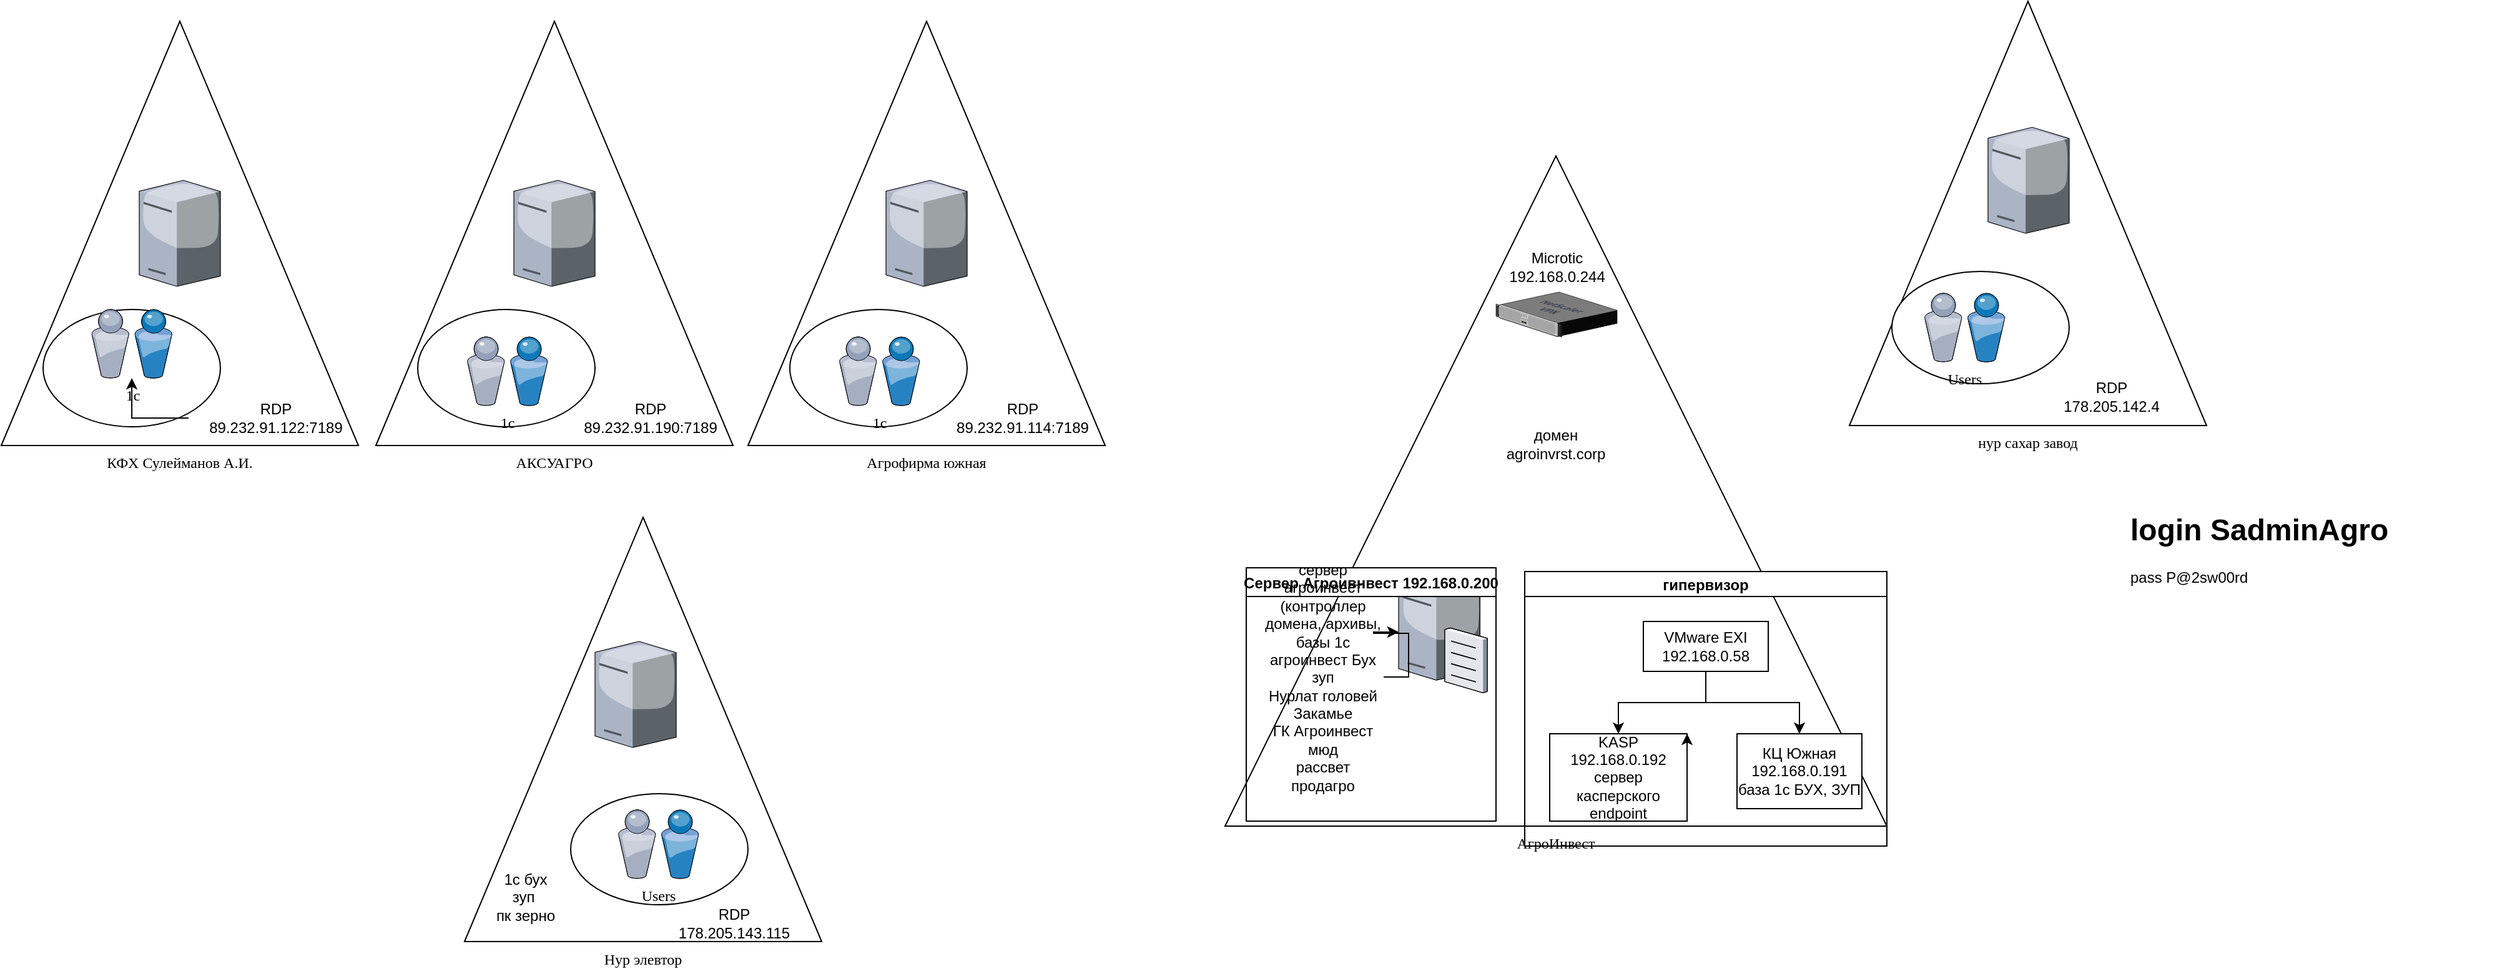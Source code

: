 <mxfile version="16.5.3" type="github">
  <diagram name="Page-1" id="822b0af5-4adb-64df-f703-e8dfc1f81529">
    <mxGraphModel dx="1455" dy="804" grid="1" gridSize="10" guides="1" tooltips="1" connect="1" arrows="1" fold="1" page="1" pageScale="1" pageWidth="1100" pageHeight="850" background="none" math="0" shadow="0">
      <root>
        <mxCell id="0" />
        <mxCell id="1" parent="0" />
        <mxCell id="7d933b09d9755ecc-14" value="АгроИнвест" style="triangle;whiteSpace=wrap;html=1;rounded=0;shadow=0;comic=0;strokeWidth=1;fontFamily=Verdana;direction=north;labelPosition=center;verticalLabelPosition=bottom;align=center;verticalAlign=top;" parent="1" vertex="1">
          <mxGeometry x="1080" y="200" width="530" height="537" as="geometry" />
        </mxCell>
        <mxCell id="7d933b09d9755ecc-12" value="АКСУАГРО" style="triangle;whiteSpace=wrap;html=1;rounded=0;shadow=0;comic=0;strokeWidth=1;fontFamily=Verdana;direction=north;labelPosition=center;verticalLabelPosition=bottom;align=center;verticalAlign=top;" parent="1" vertex="1">
          <mxGeometry x="400" y="92" width="286" height="340" as="geometry" />
        </mxCell>
        <mxCell id="7d933b09d9755ecc-13" value="" style="ellipse;whiteSpace=wrap;html=1;rounded=0;shadow=0;comic=0;strokeWidth=1;fontFamily=Verdana;" parent="1" vertex="1">
          <mxGeometry x="433.5" y="323" width="142" height="94" as="geometry" />
        </mxCell>
        <mxCell id="7d933b09d9755ecc-5" value="" style="verticalLabelPosition=bottom;aspect=fixed;html=1;verticalAlign=top;strokeColor=none;shape=mxgraph.citrix.file_server;rounded=0;shadow=0;comic=0;fontFamily=Verdana;" parent="1" vertex="1">
          <mxGeometry x="1219" y="533" width="71" height="97" as="geometry" />
        </mxCell>
        <mxCell id="7d933b09d9755ecc-6" value="1с&lt;br&gt;" style="verticalLabelPosition=bottom;aspect=fixed;html=1;verticalAlign=top;strokeColor=none;shape=mxgraph.citrix.users;rounded=0;shadow=0;comic=0;fontFamily=Verdana;" parent="1" vertex="1">
          <mxGeometry x="473" y="345" width="64.5" height="55" as="geometry" />
        </mxCell>
        <mxCell id="7d933b09d9755ecc-9" value="" style="verticalLabelPosition=bottom;aspect=fixed;html=1;verticalAlign=top;strokeColor=none;shape=mxgraph.citrix.tower_server;rounded=0;shadow=0;comic=0;fontFamily=Verdana;" parent="1" vertex="1">
          <mxGeometry x="510.5" y="219.5" width="65" height="85" as="geometry" />
        </mxCell>
        <mxCell id="7d933b09d9755ecc-18" value="нур сахар завод&lt;br&gt;" style="triangle;whiteSpace=wrap;html=1;rounded=0;shadow=0;comic=0;strokeWidth=1;fontFamily=Verdana;direction=north;labelPosition=center;verticalLabelPosition=bottom;align=center;verticalAlign=top;" parent="1" vertex="1">
          <mxGeometry x="1580" y="76" width="286" height="340" as="geometry" />
        </mxCell>
        <mxCell id="7d933b09d9755ecc-19" value="" style="ellipse;whiteSpace=wrap;html=1;rounded=0;shadow=0;comic=0;strokeWidth=1;fontFamily=Verdana;" parent="1" vertex="1">
          <mxGeometry x="1614" y="292.5" width="142" height="90" as="geometry" />
        </mxCell>
        <mxCell id="7d933b09d9755ecc-20" value="Users" style="verticalLabelPosition=bottom;aspect=fixed;html=1;verticalAlign=top;strokeColor=none;shape=mxgraph.citrix.users;rounded=0;shadow=0;comic=0;fontFamily=Verdana;" parent="1" vertex="1">
          <mxGeometry x="1640" y="310" width="64.5" height="55" as="geometry" />
        </mxCell>
        <mxCell id="7d933b09d9755ecc-21" value="" style="verticalLabelPosition=bottom;aspect=fixed;html=1;verticalAlign=top;strokeColor=none;shape=mxgraph.citrix.tower_server;rounded=0;shadow=0;comic=0;fontFamily=Verdana;" parent="1" vertex="1">
          <mxGeometry x="1691" y="177" width="65" height="85" as="geometry" />
        </mxCell>
        <mxCell id="7d933b09d9755ecc-31" value="Нур элевтор" style="triangle;whiteSpace=wrap;html=1;rounded=0;shadow=0;comic=0;strokeWidth=1;fontFamily=Verdana;direction=north;labelPosition=center;verticalLabelPosition=bottom;align=center;verticalAlign=top;" parent="1" vertex="1">
          <mxGeometry x="471" y="489.5" width="286" height="340" as="geometry" />
        </mxCell>
        <mxCell id="7d933b09d9755ecc-32" value="" style="ellipse;whiteSpace=wrap;html=1;rounded=0;shadow=0;comic=0;strokeWidth=1;fontFamily=Verdana;" parent="1" vertex="1">
          <mxGeometry x="556" y="711" width="142" height="89" as="geometry" />
        </mxCell>
        <mxCell id="7d933b09d9755ecc-33" value="Users" style="verticalLabelPosition=bottom;aspect=fixed;html=1;verticalAlign=top;strokeColor=none;shape=mxgraph.citrix.users;rounded=0;shadow=0;comic=0;fontFamily=Verdana;" parent="1" vertex="1">
          <mxGeometry x="594" y="724" width="64.5" height="55" as="geometry" />
        </mxCell>
        <mxCell id="7d933b09d9755ecc-34" value="" style="verticalLabelPosition=bottom;aspect=fixed;html=1;verticalAlign=top;strokeColor=none;shape=mxgraph.citrix.tower_server;rounded=0;shadow=0;comic=0;fontFamily=Verdana;" parent="1" vertex="1">
          <mxGeometry x="575.5" y="589" width="65" height="85" as="geometry" />
        </mxCell>
        <mxCell id="FzbhmMPE28zbG0T219BD-1" value="RDP &lt;br&gt;89.232.91.190:7189" style="text;html=1;strokeColor=none;fillColor=none;align=center;verticalAlign=middle;whiteSpace=wrap;rounded=0;" vertex="1" parent="1">
          <mxGeometry x="550" y="395" width="140" height="30" as="geometry" />
        </mxCell>
        <mxCell id="FzbhmMPE28zbG0T219BD-2" value="Агрофирма южная" style="triangle;whiteSpace=wrap;html=1;rounded=0;shadow=0;comic=0;strokeWidth=1;fontFamily=Verdana;direction=north;labelPosition=center;verticalLabelPosition=bottom;align=center;verticalAlign=top;" vertex="1" parent="1">
          <mxGeometry x="698" y="92" width="286" height="340" as="geometry" />
        </mxCell>
        <mxCell id="FzbhmMPE28zbG0T219BD-3" value="" style="ellipse;whiteSpace=wrap;html=1;rounded=0;shadow=0;comic=0;strokeWidth=1;fontFamily=Verdana;" vertex="1" parent="1">
          <mxGeometry x="731.5" y="323" width="142" height="94" as="geometry" />
        </mxCell>
        <mxCell id="FzbhmMPE28zbG0T219BD-4" value="1с&lt;br&gt;" style="verticalLabelPosition=bottom;aspect=fixed;html=1;verticalAlign=top;strokeColor=none;shape=mxgraph.citrix.users;rounded=0;shadow=0;comic=0;fontFamily=Verdana;" vertex="1" parent="1">
          <mxGeometry x="771" y="345" width="64.5" height="55" as="geometry" />
        </mxCell>
        <mxCell id="FzbhmMPE28zbG0T219BD-5" value="" style="verticalLabelPosition=bottom;aspect=fixed;html=1;verticalAlign=top;strokeColor=none;shape=mxgraph.citrix.tower_server;rounded=0;shadow=0;comic=0;fontFamily=Verdana;" vertex="1" parent="1">
          <mxGeometry x="808.5" y="219.5" width="65" height="85" as="geometry" />
        </mxCell>
        <mxCell id="FzbhmMPE28zbG0T219BD-6" value="RDP &lt;br&gt;89.232.91.114:7189" style="text;html=1;strokeColor=none;fillColor=none;align=center;verticalAlign=middle;whiteSpace=wrap;rounded=0;" vertex="1" parent="1">
          <mxGeometry x="848" y="395" width="140" height="30" as="geometry" />
        </mxCell>
        <mxCell id="FzbhmMPE28zbG0T219BD-7" value="КФХ Сулейманов А.И.&lt;br&gt;&lt;br&gt;" style="triangle;whiteSpace=wrap;html=1;rounded=0;shadow=0;comic=0;strokeWidth=1;fontFamily=Verdana;direction=north;labelPosition=center;verticalLabelPosition=bottom;align=center;verticalAlign=top;" vertex="1" parent="1">
          <mxGeometry x="100" y="92" width="286" height="340" as="geometry" />
        </mxCell>
        <mxCell id="FzbhmMPE28zbG0T219BD-8" value="" style="ellipse;whiteSpace=wrap;html=1;rounded=0;shadow=0;comic=0;strokeWidth=1;fontFamily=Verdana;" vertex="1" parent="1">
          <mxGeometry x="133.5" y="323" width="142" height="94" as="geometry" />
        </mxCell>
        <mxCell id="FzbhmMPE28zbG0T219BD-9" value="1с&lt;br&gt;" style="verticalLabelPosition=bottom;aspect=fixed;html=1;verticalAlign=top;strokeColor=none;shape=mxgraph.citrix.users;rounded=0;shadow=0;comic=0;fontFamily=Verdana;" vertex="1" parent="1">
          <mxGeometry x="172.25" y="323" width="64.5" height="55" as="geometry" />
        </mxCell>
        <mxCell id="FzbhmMPE28zbG0T219BD-10" value="" style="verticalLabelPosition=bottom;aspect=fixed;html=1;verticalAlign=top;strokeColor=none;shape=mxgraph.citrix.tower_server;rounded=0;shadow=0;comic=0;fontFamily=Verdana;" vertex="1" parent="1">
          <mxGeometry x="210.5" y="219.5" width="65" height="85" as="geometry" />
        </mxCell>
        <mxCell id="FzbhmMPE28zbG0T219BD-27" value="" style="edgeStyle=orthogonalEdgeStyle;rounded=0;orthogonalLoop=1;jettySize=auto;html=1;" edge="1" parent="1" source="FzbhmMPE28zbG0T219BD-11" target="FzbhmMPE28zbG0T219BD-9">
          <mxGeometry relative="1" as="geometry" />
        </mxCell>
        <mxCell id="FzbhmMPE28zbG0T219BD-11" value="RDP &lt;br&gt;89.232.91.122:7189" style="text;html=1;strokeColor=none;fillColor=none;align=center;verticalAlign=middle;whiteSpace=wrap;rounded=0;" vertex="1" parent="1">
          <mxGeometry x="250" y="395" width="140" height="30" as="geometry" />
        </mxCell>
        <mxCell id="FzbhmMPE28zbG0T219BD-12" value="гипервизор" style="swimlane;startSize=20;horizontal=1;childLayout=treeLayout;horizontalTree=0;resizable=0;containerType=tree;" vertex="1" parent="1">
          <mxGeometry x="1320" y="533" width="290" height="220" as="geometry" />
        </mxCell>
        <mxCell id="FzbhmMPE28zbG0T219BD-13" value="VMware EXI&lt;br&gt;192.168.0.58" style="whiteSpace=wrap;html=1;" vertex="1" parent="FzbhmMPE28zbG0T219BD-12">
          <mxGeometry x="95" y="40" width="100" height="40" as="geometry" />
        </mxCell>
        <mxCell id="FzbhmMPE28zbG0T219BD-14" value="KASP 192.168.0.192&lt;br&gt;сервер касперского endpoint&lt;br&gt;" style="whiteSpace=wrap;html=1;" vertex="1" parent="FzbhmMPE28zbG0T219BD-12">
          <mxGeometry x="20" y="130" width="110" height="70" as="geometry" />
        </mxCell>
        <mxCell id="FzbhmMPE28zbG0T219BD-15" value="" style="edgeStyle=elbowEdgeStyle;elbow=vertical;html=1;rounded=0;" edge="1" parent="FzbhmMPE28zbG0T219BD-12" source="FzbhmMPE28zbG0T219BD-13" target="FzbhmMPE28zbG0T219BD-14">
          <mxGeometry relative="1" as="geometry" />
        </mxCell>
        <mxCell id="FzbhmMPE28zbG0T219BD-16" value="КЦ Южная&lt;br&gt;192.168.0.191&lt;br&gt;база 1с БУХ, ЗУП" style="whiteSpace=wrap;html=1;" vertex="1" parent="FzbhmMPE28zbG0T219BD-12">
          <mxGeometry x="170" y="130" width="100" height="60" as="geometry" />
        </mxCell>
        <mxCell id="FzbhmMPE28zbG0T219BD-17" value="" style="edgeStyle=elbowEdgeStyle;elbow=vertical;html=1;rounded=0;" edge="1" parent="FzbhmMPE28zbG0T219BD-12" source="FzbhmMPE28zbG0T219BD-13" target="FzbhmMPE28zbG0T219BD-16">
          <mxGeometry relative="1" as="geometry" />
        </mxCell>
        <mxCell id="FzbhmMPE28zbG0T219BD-23" style="edgeStyle=orthogonalEdgeStyle;rounded=0;orthogonalLoop=1;jettySize=auto;html=1;exitX=1;exitY=0.25;exitDx=0;exitDy=0;entryX=1;entryY=0;entryDx=0;entryDy=0;" edge="1" parent="FzbhmMPE28zbG0T219BD-12" source="FzbhmMPE28zbG0T219BD-14" target="FzbhmMPE28zbG0T219BD-14">
          <mxGeometry relative="1" as="geometry" />
        </mxCell>
        <mxCell id="FzbhmMPE28zbG0T219BD-18" value="" style="verticalLabelPosition=bottom;sketch=0;aspect=fixed;html=1;verticalAlign=top;strokeColor=none;align=center;outlineConnect=0;shape=mxgraph.citrix.netscaler_vpx;" vertex="1" parent="1">
          <mxGeometry x="1297" y="309" width="97" height="36" as="geometry" />
        </mxCell>
        <mxCell id="FzbhmMPE28zbG0T219BD-19" value="Microtic 192.168.0.244" style="text;html=1;strokeColor=none;fillColor=none;align=center;verticalAlign=middle;whiteSpace=wrap;rounded=0;" vertex="1" parent="1">
          <mxGeometry x="1316" y="274" width="60" height="30" as="geometry" />
        </mxCell>
        <mxCell id="FzbhmMPE28zbG0T219BD-24" value="" style="edgeStyle=orthogonalEdgeStyle;rounded=0;orthogonalLoop=1;jettySize=auto;html=1;" edge="1" parent="1" source="FzbhmMPE28zbG0T219BD-21" target="7d933b09d9755ecc-5">
          <mxGeometry relative="1" as="geometry" />
        </mxCell>
        <mxCell id="FzbhmMPE28zbG0T219BD-26" value="" style="edgeStyle=orthogonalEdgeStyle;rounded=0;orthogonalLoop=1;jettySize=auto;html=1;" edge="1" parent="1" source="FzbhmMPE28zbG0T219BD-21" target="7d933b09d9755ecc-5">
          <mxGeometry relative="1" as="geometry" />
        </mxCell>
        <mxCell id="FzbhmMPE28zbG0T219BD-25" value="Сервер Агроивнвест 192.168.0.200" style="swimlane;" vertex="1" parent="1">
          <mxGeometry x="1097" y="530" width="200" height="203" as="geometry" />
        </mxCell>
        <mxCell id="FzbhmMPE28zbG0T219BD-21" value="сервер агроинвест&lt;br&gt;(контроллер домена, архивы, базы 1с агроинвест Бух зуп&lt;br&gt;Нурлат головей&lt;br&gt;Закамье&lt;br&gt;ГК Агроинвест&lt;br&gt;мюд&lt;br&gt;рассвет&lt;br&gt;продагро" style="text;html=1;strokeColor=none;fillColor=none;align=center;verticalAlign=middle;whiteSpace=wrap;rounded=0;" vertex="1" parent="FzbhmMPE28zbG0T219BD-25">
          <mxGeometry x="13" y="72.5" width="97" height="30" as="geometry" />
        </mxCell>
        <mxCell id="FzbhmMPE28zbG0T219BD-28" value="домен agroinvrst.corp" style="text;html=1;strokeColor=none;fillColor=none;align=center;verticalAlign=middle;whiteSpace=wrap;rounded=0;" vertex="1" parent="1">
          <mxGeometry x="1315" y="416" width="60" height="30" as="geometry" />
        </mxCell>
        <mxCell id="FzbhmMPE28zbG0T219BD-31" value="RDP &lt;br&gt;178.205.142.4" style="text;html=1;strokeColor=none;fillColor=none;align=center;verticalAlign=middle;whiteSpace=wrap;rounded=0;" vertex="1" parent="1">
          <mxGeometry x="1720" y="378" width="140" height="30" as="geometry" />
        </mxCell>
        <mxCell id="FzbhmMPE28zbG0T219BD-32" value="RDP &lt;br&gt;178.205.143.115" style="text;html=1;strokeColor=none;fillColor=none;align=center;verticalAlign=middle;whiteSpace=wrap;rounded=0;" vertex="1" parent="1">
          <mxGeometry x="617" y="799.5" width="140" height="30" as="geometry" />
        </mxCell>
        <mxCell id="FzbhmMPE28zbG0T219BD-33" value="1с бух зуп&amp;nbsp;&lt;br&gt;пк зерно" style="text;html=1;strokeColor=none;fillColor=none;align=center;verticalAlign=middle;whiteSpace=wrap;rounded=0;" vertex="1" parent="1">
          <mxGeometry x="490" y="779" width="60" height="30" as="geometry" />
        </mxCell>
        <mxCell id="FzbhmMPE28zbG0T219BD-34" value="&lt;h1&gt;login SadminAgro&lt;/h1&gt;&lt;div&gt;pass P@2sw00rd&lt;/div&gt;" style="text;html=1;strokeColor=none;fillColor=none;spacing=5;spacingTop=-20;whiteSpace=wrap;overflow=hidden;rounded=0;" vertex="1" parent="1">
          <mxGeometry x="1800" y="480" width="300" height="120" as="geometry" />
        </mxCell>
      </root>
    </mxGraphModel>
  </diagram>
</mxfile>
